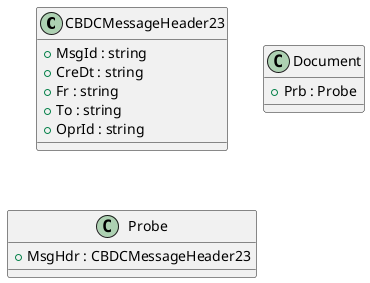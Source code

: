 @startuml

class CBDCMessageHeader23 {
    +MsgId : string
    +CreDt : string
    +Fr : string
    +To : string
    +OprId : string
}
class Document {
    +Prb : Probe
}
class Probe {
    +MsgHdr : CBDCMessageHeader23
}

@enduml
